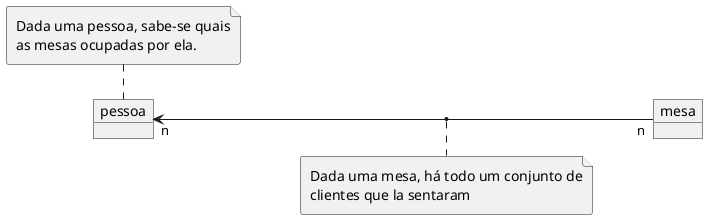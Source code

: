 @startuml mod07ima10
allow_mixing
file "Dada uma mesa, há todo um conjunto de\nclientes que la sentaram" as da
object "pessoa" as pe
object "mesa" as me
file "Dada uma pessoa, sabe-se quais\nas mesas ocupadas por ela." as da2
left to right direction
pe "n"<--"n" me
(pe,me) .down. da
da2 .right. pe
@enduml